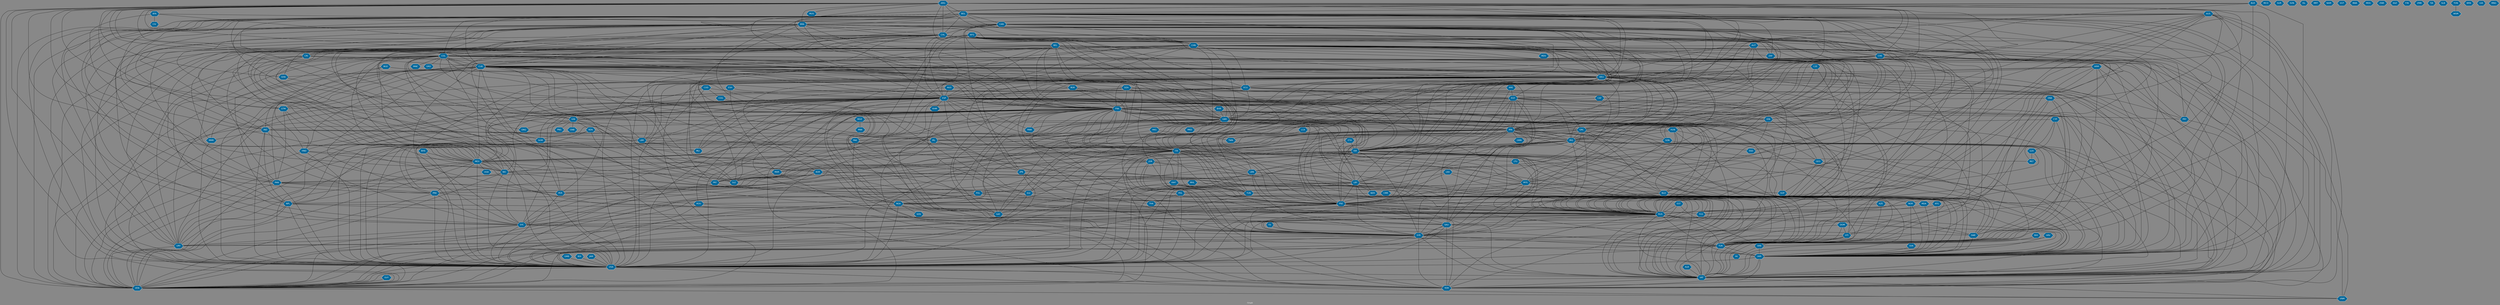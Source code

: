 // Countries together in item graph
graph {
	graph [bgcolor="#888888" fontcolor=white fontsize=12 label="Graph" outputorder=edgesfirst overlap=prism]
	node [color=white fillcolor="#006699" fontcolor=white fontname=Helvetica shape=hexagon style=filled]
	edge [arrowhead=open color=black fontcolor=white fontname=Courier fontsize=12]
		GRC [label=GRC]
		URY [label=URY]
		ARG [label=ARG]
		UKR [label=UKR]
		PRK [label=PRK]
		CHL [label=CHL]
		USA [label=USA]
		NGA [label=NGA]
		MEX [label=MEX]
		EGY [label=EGY]
		DEU [label=DEU]
		ESP [label=ESP]
		VAT [label=VAT]
		VEN [label=VEN]
		PAN [label=PAN]
		PSE [label=PSE]
		SYC [label=SYC]
		COL [label=COL]
		CUB [label=CUB]
		ITA [label=ITA]
		JPN [label=JPN]
		XK [label=XK]
		BOL [label=BOL]
		IRQ [label=IRQ]
		RUS [label=RUS]
		MCO [label=MCO]
		BRA [label=BRA]
		DOM [label=DOM]
		ISR [label=ISR]
		GBR [label=GBR]
		SYR [label=SYR]
		SLV [label=SLV]
		KWT [label=KWT]
		CHN [label=CHN]
		SAU [label=SAU]
		HKG [label=HKG]
		PRY [label=PRY]
		FRA [label=FRA]
		NIC [label=NIC]
		CRI [label=CRI]
		TUR [label=TUR]
		BEL [label=BEL]
		MLI [label=MLI]
		PRT [label=PRT]
		ECU [label=ECU]
		AUS [label=AUS]
		COD [label=COD]
		LBN [label=LBN]
		YEM [label=YEM]
		HND [label=HND]
		NPL [label=NPL]
		LBR [label=LBR]
		IRN [label=IRN]
		MYS [label=MYS]
		IRL [label=IRL]
		MAR [label=MAR]
		UGA [label=UGA]
		AUT [label=AUT]
		DZA [label=DZA]
		GMB [label=GMB]
		GTM [label=GTM]
		SWE [label=SWE]
		AFG [label=AFG]
		PAK [label=PAK]
		CAN [label=CAN]
		HUN [label=HUN]
		POL [label=POL]
		IND [label=IND]
		JOR [label=JOR]
		BDI [label=BDI]
		SDN [label=SDN]
		QAT [label=QAT]
		MOZ [label=MOZ]
		TUN [label=TUN]
		GUY [label=GUY]
		PER [label=PER]
		HTI [label=HTI]
		BGD [label=BGD]
		SUR [label=SUR]
		SLE [label=SLE]
		SVN [label=SVN]
		COG [label=COG]
		THA [label=THA]
		LKA [label=LKA]
		LBY [label=LBY]
		NLD [label=NLD]
		BGR [label=BGR]
		DNK [label=DNK]
		GIN [label=GIN]
		PNG [label=PNG]
		ARM [label=ARM]
		ROU [label=ROU]
		KEN [label=KEN]
		BLR [label=BLR]
		BFA [label=BFA]
		GNB [label=GNB]
		NER [label=NER]
		TWN [label=TWN]
		LCA [label=LCA]
		KOR [label=KOR]
		SOM [label=SOM]
		IDN [label=IDN]
		CMR [label=CMR]
		BHS [label=BHS]
		CHE [label=CHE]
		ISL [label=ISL]
		MRT [label=MRT]
		SRB [label=SRB]
		BIH [label=BIH]
		GEO [label=GEO]
		MMR [label=MMR]
		SEN [label=SEN]
		GNQ [label=GNQ]
		CAF [label=CAF]
		LTU [label=LTU]
		EST [label=EST]
		HRV [label=HRV]
		VNM [label=VNM]
		MNE [label=MNE]
		PHL [label=PHL]
		ETH [label=ETH]
		SSD [label=SSD]
		BHR [label=BHR]
		CZE [label=CZE]
		ALB [label=ALB]
		NAM [label=NAM]
		KHM [label=KHM]
		NOR [label=NOR]
		SVK [label=SVK]
		VUT [label=VUT]
		BWA [label=BWA]
		OMN [label=OMN]
		MDA [label=MDA]
		CYP [label=CYP]
		MKD [label=MKD]
		MDG [label=MDG]
		SGP [label=SGP]
		RWA [label=RWA]
		ZWE [label=ZWE]
		TCD [label=TCD]
		KAZ [label=KAZ]
		LUX [label=LUX]
		GHA [label=GHA]
		MLT [label=MLT]
		ZAF [label=ZAF]
		FIN [label=FIN]
		AZE [label=AZE]
		CIV [label=CIV]
		JAM [label=JAM]
		GRD [label=GRD]
		MUS [label=MUS]
		MWI [label=MWI]
		ARE [label=ARE]
		ZMB [label=ZMB]
		AGO [label=AGO]
		FJI [label=FJI]
		TJK [label=TJK]
		ATG [label=ATG]
		SLB [label=SLB]
		WSM [label=WSM]
		TON [label=TON]
		BRN [label=BRN]
		LVA [label=LVA]
		MNG [label=MNG]
		MDV [label=MDV]
		MHL [label=MHL]
		ESH [label=ESH]
			COL -- IRL [weight=1]
			CHL -- ITA [weight=1]
			ARG -- COL [weight=2]
			COL -- ECU [weight=11]
			FRA -- RUS [weight=38]
			COL -- VAT [weight=7]
			GIN -- USA [weight=2]
			AUT -- MEX [weight=1]
			USA -- VAT [weight=14]
			GRC -- USA [weight=8]
			CHN -- NPL [weight=2]
			FRA -- IRN [weight=8]
			CAF -- FRA [weight=1]
			CHN -- IRQ [weight=1]
			BRA -- ESP [weight=7]
			NIC -- RUS [weight=5]
			IDN -- MYS [weight=3]
			CUB -- HTI [weight=1]
			COD -- GIN [weight=1]
			CHE -- YEM [weight=3]
			ESP -- RWA [weight=2]
			CHE -- GBR [weight=1]
			GBR -- ISR [weight=3]
			ESP -- ROU [weight=1]
			CHL -- NIC [weight=1]
			CHN -- MEX [weight=5]
			CAN -- PSE [weight=1]
			ISR -- PER [weight=1]
			ESP -- SDN [weight=2]
			DZA -- TUN [weight=2]
			CHE -- USA [weight=1]
			ISR -- NLD [weight=1]
			BOL -- ESP [weight=4]
			CUB -- MYS [weight=1]
			CHN -- PRK [weight=7]
			BOL -- ECU [weight=6]
			ARG -- DEU [weight=5]
			BEL -- PSE [weight=1]
			FRA -- YEM [weight=5]
			USA -- YEM [weight=6]
			GRC -- NLD [weight=1]
			IRL -- VEN [weight=1]
			BHS -- MEX [weight=1]
			ARG -- URY [weight=5]
			AUS -- PAK [weight=1]
			BOL -- VNM [weight=1]
			VAT -- VNM [weight=1]
			AGO -- MYS [weight=1]
			MEX -- PRK [weight=2]
			CHE -- PRY [weight=1]
			COL -- PSE [weight=2]
			HUN -- UKR [weight=1]
			ITA -- TUN [weight=2]
			ROU -- USA [weight=1]
			CHL -- PSE [weight=1]
			KOR -- PRK [weight=29]
			NGA -- USA [weight=5]
			DZA -- UKR [weight=1]
			KOR -- USA [weight=4]
			CYP -- LUX [weight=1]
			BOL -- TUN [weight=1]
			CUB -- SDN [weight=1]
			NIC -- VAT [weight=1]
			EGY -- PSE [weight=32]
			GBR -- SLE [weight=3]
			DEU -- SWE [weight=1]
			ARG -- USA [weight=16]
			TUN -- VAT [weight=1]
			AFG -- IRQ [weight=1]
			CHN -- IDN [weight=1]
			IRN -- KOR [weight=1]
			SYR -- URY [weight=5]
			ARG -- IRN [weight=13]
			ESP -- UKR [weight=7]
			LKA -- MYS [weight=1]
			EGY -- YEM [weight=1]
			SLV -- USA [weight=3]
			KOR -- VAT [weight=6]
			LBY -- NER [weight=1]
			GRC -- IRL [weight=1]
			NLD -- UKR [weight=6]
			BRA -- GTM [weight=1]
			ARM -- UKR [weight=1]
			CAN -- CHN [weight=1]
			BEL -- BGR [weight=1]
			BEL -- UKR [weight=3]
			DZA -- PSE [weight=1]
			HND -- NIC [weight=2]
			LBY -- QAT [weight=2]
			SYC -- UKR [weight=6]
			DNK -- RUS [weight=1]
			CAN -- GBR [weight=1]
			BEL -- CUB [weight=2]
			LBN -- SYR [weight=22]
			RUS -- SRB [weight=2]
			TON -- WSM [weight=1]
			ESP -- MYS [weight=1]
			ESP -- SYR [weight=8]
			GRC -- UKR [weight=3]
			UKR -- USA [weight=48]
			AFG -- NOR [weight=1]
			CHL -- DEU [weight=3]
			IRN -- SYR [weight=10]
			ITA -- KWT [weight=1]
			BOL -- VAT [weight=29]
			ARE -- LBY [weight=1]
			ESP -- RUS [weight=4]
			ITA -- NGA [weight=1]
			KEN -- USA [weight=1]
			CHL -- VAT [weight=8]
			CRI -- PAN [weight=2]
			BOL -- ISR [weight=7]
			LCA -- TWN [weight=1]
			GEO -- RUS [weight=1]
			CHN -- NIC [weight=1]
			DZA -- EGY [weight=1]
			HTI -- URY [weight=1]
			IRN -- VAT [weight=1]
			IRN -- RUS [weight=23]
			LBY -- VEN [weight=1]
			EST -- UKR [weight=1]
			BOL -- PAN [weight=1]
			DEU -- PHL [weight=1]
			BOL -- CHN [weight=3]
			GBR -- SWE [weight=3]
			CHL -- NPL [weight=2]
			BEL -- COL [weight=1]
			DNK -- SAU [weight=2]
			PSE -- RUS [weight=1]
			DEU -- GRC [weight=65]
			DEU -- PRT [weight=1]
			ITA -- POL [weight=2]
			NLD -- USA [weight=1]
			FRA -- SYR [weight=16]
			CRI -- MEX [weight=1]
			MEX -- USA [weight=15]
			DEU -- PSE [weight=6]
			IRQ -- SYC [weight=1]
			CAN -- CUB [weight=6]
			ATG -- UKR [weight=1]
			CAN -- FRA [weight=1]
			SOM -- USA [weight=4]
			ITA -- NPL [weight=1]
			CHL -- GBR [weight=1]
			HND -- VEN [weight=1]
			DOM -- TUR [weight=1]
			NPL -- URY [weight=1]
			GTM -- PAN [weight=1]
			LBN -- LBY [weight=2]
			IND -- SYC [weight=2]
			NPL -- VEN [weight=11]
			KEN -- SOM [weight=5]
			POL -- RUS [weight=8]
			ECU -- EGY [weight=1]
			MEX -- VAT [weight=7]
			CHL -- RUS [weight=4]
			RUS -- SYC [weight=9]
			GBR -- USA [weight=19]
			IRN -- MEX [weight=1]
			MYS -- VEN [weight=1]
			DEU -- ECU [weight=3]
			LBN -- VAT [weight=1]
			GIN -- LBR [weight=4]
			GBR -- PRK [weight=2]
			EGY -- SYR [weight=4]
			PRK -- SYC [weight=2]
			AUS -- UKR [weight=1]
			SYR -- USA [weight=31]
			ISR -- JOR [weight=11]
			COL -- ISR [weight=1]
			CUB -- FRA [weight=16]
			GHA -- LBR [weight=1]
			PAN -- SLV [weight=1]
			ITA -- LBY [weight=11]
			ISR -- SYR [weight=14]
			GRC -- LTU [weight=1]
			HUN -- SRB [weight=1]
			MAR -- PRT [weight=1]
			IRQ -- USA [weight=62]
			CHN -- IRN [weight=3]
			CHE -- VAT [weight=2]
			GIN -- GNQ [weight=3]
			NOR -- SVK [weight=1]
			FRA -- IRQ [weight=22]
			BEL -- GBR [weight=1]
			BFA -- CAN [weight=1]
			BRA -- PRT [weight=2]
			BRA -- COL [weight=3]
			HUN -- POL [weight=1]
			ARG -- GBR [weight=9]
			BRA -- PRY [weight=1]
			DOM -- VAT [weight=2]
			ESP -- JOR [weight=1]
			DEU -- SOM [weight=1]
			BLR -- DEU [weight=9]
			RUS -- VAT [weight=2]
			AUS -- RUS [weight=3]
			DEU -- LBR [weight=1]
			BLR -- BOL [weight=4]
			BRA -- IRQ [weight=1]
			SYR -- VEN [weight=1]
			ARG -- GRC [weight=1]
			CAN -- TUR [weight=1]
			BEL -- GRC [weight=11]
			AUT -- USA [weight=1]
			BRA -- PSE [weight=1]
			GBR -- ITA [weight=9]
			ITA -- PRT [weight=1]
			COL -- USA [weight=8]
			POL -- UKR [weight=10]
			CHN -- MYS [weight=2]
			ESP -- ETH [weight=1]
			PRK -- RUS [weight=7]
			FRA -- POL [weight=2]
			HKG -- TWN [weight=1]
			BRA -- URY [weight=3]
			EGY -- TUR [weight=4]
			SWE -- UKR [weight=1]
			NPL -- USA [weight=2]
			IND -- NPL [weight=2]
			CAN -- CHL [weight=1]
			AUS -- IRN [weight=2]
			BRA -- DEU [weight=3]
			COL -- MEX [weight=4]
			COL -- TUR [weight=1]
			CUB -- MEX [weight=10]
			NGA -- VEN [weight=1]
			GTM -- HND [weight=1]
			CUB -- PAN [weight=24]
			PHL -- THA [weight=1]
			CUB -- TUR [weight=1]
			DEU -- MEX [weight=2]
			MEX -- VEN [weight=2]
			BRA -- VAT [weight=2]
			CAN -- USA [weight=3]
			BRA -- RUS [weight=3]
			GBR -- YEM [weight=1]
			NIC -- VEN [weight=6]
			URY -- USA [weight=17]
			BGD -- DEU [weight=1]
			CHN -- TUR [weight=1]
			GBR -- TUN [weight=2]
			CHL -- ECU [weight=3]
			KWT -- TUN [weight=6]
			LUX -- MLT [weight=1]
			CHN -- VAT [weight=4]
			IRL -- VAT [weight=1]
			CUB -- DEU [weight=1]
			IRN -- NIC [weight=1]
			FRA -- MAR [weight=3]
			PAK -- VAT [weight=1]
			KWT -- USA [weight=1]
			ESP -- QAT [weight=1]
			BRA -- ISR [weight=1]
			CHL -- CUB [weight=1]
			GUY -- VEN [weight=2]
			MEX -- SAU [weight=1]
			BOL -- IRL [weight=1]
			AGO -- ESP [weight=1]
			HRV -- SRB [weight=2]
			SYC -- USA [weight=3]
			CHE -- CUB [weight=2]
			NGA -- SYC [weight=1]
			KOR -- SLE [weight=1]
			AFG -- ESP [weight=1]
			ITA -- MLT [weight=1]
			ITA -- UKR [weight=6]
			EGY -- SYC [weight=2]
			BOL -- CUB [weight=7]
			DEU -- YEM [weight=1]
			TUR -- USA [weight=8]
			CHN -- ESP [weight=10]
			LBY -- TUR [weight=2]
			CUB -- IRN [weight=4]
			DEU -- ESP [weight=14]
			ISR -- LBN [weight=12]
			COL -- RUS [weight=2]
			GBR -- VAT [weight=1]
			ISR -- TUR [weight=3]
			ARG -- VEN [weight=6]
			NOR -- UKR [weight=1]
			BRA -- CRI [weight=2]
			CUB -- RUS [weight=15]
			PSE -- VEN [weight=12]
			CHL -- PER [weight=2]
			GBR -- MKD [weight=2]
			BEL -- USA [weight=2]
			ITA -- MAR [weight=1]
			COL -- CUB [weight=42]
			EGY -- QAT [weight=4]
			COD -- LBR [weight=1]
			ITA -- MEX [weight=1]
			COL -- FRA [weight=3]
			GRC -- SYR [weight=2]
			EGY -- VEN [weight=2]
			RUS -- SAU [weight=2]
			BRA -- GHA [weight=1]
			EGY -- ISR [weight=11]
			PAN -- PRK [weight=1]
			CAF -- TCD [weight=1]
			CRI -- CUB [weight=4]
			SAU -- SYR [weight=1]
			GBR -- HKG [weight=5]
			POL -- ROU [weight=1]
			CZE -- DEU [weight=1]
			GBR -- LBY [weight=6]
			IRQ -- RUS [weight=4]
			BOL -- KOR [weight=4]
			BLR -- UKR [weight=24]
			DEU -- EGY [weight=1]
			NLD -- RUS [weight=2]
			CUB -- NPL [weight=1]
			CHN -- JPN [weight=5]
			CHN -- VEN [weight=5]
			CUB -- LBR [weight=1]
			KWT -- SAU [weight=1]
			FRA -- SYC [weight=3]
			ATG -- RUS [weight=1]
			IRQ -- SAU [weight=3]
			IRQ -- SYR [weight=61]
			EGY -- RUS [weight=1]
			DEU -- VAT [weight=3]
			ISR -- USA [weight=22]
			ECU -- GBR [weight=2]
			CHN -- URY [weight=1]
			GIN -- SLE [weight=3]
			CZE -- GRC [weight=1]
			GBR -- RUS [weight=21]
			GTM -- MEX [weight=3]
			EGY -- IRQ [weight=1]
			NGA -- RUS [weight=1]
			ARM -- VAT [weight=2]
			MYS -- UKR [weight=28]
			AUT -- GRC [weight=1]
			CHL -- USA [weight=6]
			BOL -- MEX [weight=4]
			AUS -- IDN [weight=4]
			DZA -- MLI [weight=7]
			POL -- USA [weight=5]
			BOL -- USA [weight=7]
			ISR -- NOR [weight=1]
			ECU -- VAT [weight=4]
			GBR -- SYR [weight=10]
			USA -- VEN [weight=18]
			CUB -- ITA [weight=2]
			GIN -- PNG [weight=3]
			ISR -- PSE [weight=305]
			HND -- USA [weight=3]
			IND -- PAK [weight=2]
			BOL -- SYC [weight=1]
			GBR -- NGA [weight=3]
			ALB -- VAT [weight=4]
			PAN -- VEN [weight=5]
			ESP -- MLI [weight=2]
			IRL -- PSE [weight=1]
			GMB -- USA [weight=1]
			BOL -- PSE [weight=9]
			ESP -- FRA [weight=28]
			CAN -- SLE [weight=2]
			KWT -- PSE [weight=1]
			BRA -- ITA [weight=1]
			MHL -- POL [weight=1]
			TUR -- UKR [weight=1]
			DZA -- GBR [weight=1]
			AFG -- IRN [weight=1]
			CHN -- MMR [weight=1]
			CHN -- MDV [weight=1]
			ARG -- CHL [weight=10]
			DEU -- IRQ [weight=15]
			ESP -- TUN [weight=1]
			MDA -- UKR [weight=1]
			VAT -- VEN [weight=12]
			CUB -- PRK [weight=3]
			BEL -- HUN [weight=1]
			ETH -- LBY [weight=3]
			KEN -- SLE [weight=1]
			COL -- PAN [weight=6]
			BFA -- FRA [weight=1]
			BEL -- DEU [weight=2]
			CAN -- IRQ [weight=5]
			ESP -- IDN [weight=1]
			CUB -- MLI [weight=1]
			QAT -- TUR [weight=2]
			GBR -- SYC [weight=4]
			CHN -- SGP [weight=1]
			IRN -- SAU [weight=4]
			FRA -- NGA [weight=2]
			ISR -- SLV [weight=1]
			BOL -- RUS [weight=14]
			BLR -- FRA [weight=5]
			NGA -- SEN [weight=1]
			DEU -- SLE [weight=1]
			IRQ -- LBY [weight=4]
			DEU -- NGA [weight=1]
			FRA -- NPL [weight=1]
			FRA -- MYS [weight=1]
			ECU -- MEX [weight=1]
			ARG -- GHA [weight=1]
			IDN -- NLD [weight=1]
			JOR -- PSE [weight=6]
			JOR -- YEM [weight=1]
			BRA -- KOR [weight=2]
			ARG -- CHE [weight=6]
			ESP -- ITA [weight=3]
			DEU -- VEN [weight=5]
			ESP -- SLE [weight=1]
			GBR -- GRC [weight=3]
			RUS -- VEN [weight=6]
			BRA -- FRA [weight=4]
			MEX -- SLV [weight=1]
			PSE -- TUR [weight=3]
			ESP -- GIN [weight=1]
			CAN -- ISR [weight=1]
			BEL -- NLD [weight=2]
			CUB -- SYR [weight=1]
			BGR -- GRC [weight=1]
			ARG -- GTM [weight=1]
			ESP -- LBY [weight=5]
			PRT -- PSE [weight=1]
			NER -- NGA [weight=2]
			ARG -- BRA [weight=14]
			ESP -- KHM [weight=1]
			PSE -- SAU [weight=1]
			IRN -- OMN [weight=1]
			BOL -- FRA [weight=5]
			BFA -- CIV [weight=2]
			FRA -- VAT [weight=8]
			FRA -- TUR [weight=6]
			GBR -- NLD [weight=5]
			CAN -- RUS [weight=1]
			CHL -- SLV [weight=2]
			BEL -- SYR [weight=1]
			MDA -- RUS [weight=1]
			IRQ -- SWE [weight=1]
			LKA -- PHL [weight=4]
			IND -- IRQ [weight=1]
			CHN -- NGA [weight=1]
			IRQ -- ITA [weight=2]
			CHE -- UKR [weight=7]
			FRA -- QAT [weight=1]
			ECU -- ESP [weight=3]
			BEL -- RUS [weight=2]
			SLV -- VAT [weight=3]
			NIC -- PAN [weight=3]
			ISR -- VEN [weight=4]
			CUB -- USA [weight=170]
			ROU -- RUS [weight=2]
			SYC -- URY [weight=1]
			DNK -- FRA [weight=1]
			PAN -- USA [weight=14]
			SRB -- XK [weight=3]
			CHN -- VNM [weight=3]
			RUS -- YEM [weight=3]
			ITA -- SLE [weight=1]
			COD -- COG [weight=9]
			FRA -- PRT [weight=2]
			EGY -- VAT [weight=2]
			CYP -- GRC [weight=2]
			FRA -- UKR [weight=32]
			PER -- PSE [weight=1]
			ESP -- LBN [weight=4]
			FRA -- GIN [weight=1]
			FRA -- LBY [weight=5]
			FRA -- RWA [weight=4]
			CRI -- NIC [weight=5]
			BOL -- PRK [weight=1]
			CHN -- HKG [weight=17]
			HKG -- USA [weight=2]
			FRA -- IDN [weight=1]
			HUN -- USA [weight=1]
			ITA -- VEN [weight=4]
			MEX -- URY [weight=2]
			SYR -- TUR [weight=48]
			EGY -- FRA [weight=3]
			ARG -- BOL [weight=1]
			CHE -- RUS [weight=4]
			ITA -- LTU [weight=1]
			BRA -- TUR [weight=1]
			LBY -- SYR [weight=3]
			SAU -- YEM [weight=19]
			BRA -- IND [weight=1]
			CMR -- TCD [weight=1]
			GBR -- IRN [weight=4]
			NLD -- PSE [weight=1]
			CHE -- SYR [weight=2]
			ARM -- TUR [weight=7]
			BIH -- SRB [weight=3]
			BOL -- PER [weight=3]
			BOL -- TUR [weight=2]
			AFG -- GBR [weight=5]
			ESH -- MAR [weight=1]
			DEU -- GBR [weight=16]
			COD -- ESP [weight=1]
			GBR -- PRT [weight=1]
			ARG -- ESP [weight=6]
			KOR -- RUS [weight=1]
			BRA -- USA [weight=17]
			ARG -- VAT [weight=20]
			ESP -- IRN [weight=2]
			AUS -- IRQ [weight=3]
			IRN -- UKR [weight=3]
			BOL -- IND [weight=2]
			SYR -- VAT [weight=6]
			CHN -- DEU [weight=6]
			IRL -- SYC [weight=2]
			LBR -- USA [weight=2]
			FRA -- JOR [weight=3]
			GRC -- PRT [weight=2]
			CHN -- ISR [weight=1]
			CAN -- JPN [weight=1]
			CHN -- ZAF [weight=1]
			JOR -- SYR [weight=11]
			DOM -- HTI [weight=5]
			EST -- RUS [weight=1]
			NPL -- RUS [weight=1]
			VEN -- VNM [weight=1]
			MYS -- PHL [weight=2]
			ARM -- ISR [weight=1]
			LTU -- RUS [weight=2]
			PRK -- USA [weight=20]
			CHN -- CRI [weight=1]
			ARG -- CHN [weight=8]
			PAK -- YEM [weight=3]
			ARM -- DEU [weight=1]
			COL -- PER [weight=2]
			ESP -- MEX [weight=6]
			UKR -- YEM [weight=2]
			ARE -- NGA [weight=1]
			FRA -- GEO [weight=1]
			AUS -- EGY [weight=1]
			BGD -- MMR [weight=1]
			ESP -- PRT [weight=12]
			BDI -- USA [weight=1]
			BOL -- COL [weight=57]
			CUB -- GTM [weight=2]
			BOL -- PRY [weight=1]
			QAT -- USA [weight=1]
			ARM -- RUS [weight=2]
			AUS -- CAN [weight=1]
			ARG -- NIC [weight=1]
			HUN -- IRQ [weight=1]
			COL -- MNE [weight=1]
			BEL -- PAK [weight=1]
			AUS -- VAT [weight=1]
			FRA -- NER [weight=1]
			IND -- USA [weight=3]
			IRN -- SDN [weight=1]
			LKA -- USA [weight=2]
			SAU -- VEN [weight=1]
			CHN -- TWN [weight=4]
			ISR -- VAT [weight=8]
			ARG -- PSE [weight=2]
			ECU -- NIC [weight=1]
			CHE -- DEU [weight=1]
			NGA -- TCD [weight=5]
			CAN -- ESP [weight=1]
			DZA -- FRA [weight=6]
			ARG -- POL [weight=1]
			RUS -- TUR [weight=5]
			BOL -- CAN [weight=1]
			EGY -- USA [weight=4]
			IRN -- VEN [weight=4]
			CYP -- MLT [weight=1]
			SAU -- SWE [weight=3]
			CRI -- ECU [weight=2]
			GBR -- IRL [weight=8]
			GBR -- QAT [weight=1]
			COL -- JPN [weight=1]
			ARG -- FRA [weight=11]
			IRN -- URY [weight=3]
			KOR -- LBY [weight=1]
			BEL -- ITA [weight=3]
			HND -- MEX [weight=3]
			DEU -- SYC [weight=4]
			AUT -- CHE [weight=2]
			FRA -- MEX [weight=3]
			AUS -- BRA [weight=1]
			FRA -- GRC [weight=13]
			AUS -- DNK [weight=2]
			IRN -- PSE [weight=7]
			BGR -- SYR [weight=1]
			ISR -- RUS [weight=3]
			IRN -- YEM [weight=10]
			IDN -- SYC [weight=1]
			CUB -- HND [weight=1]
			TUN -- USA [weight=1]
			FRA -- PRK [weight=1]
			ISR -- SWE [weight=2]
			HRV -- UKR [weight=1]
			FRA -- USA [weight=21]
			JAM -- USA [weight=3]
			CUB -- SYC [weight=1]
			FRA -- KWT [weight=6]
			CHL -- IDN [weight=1]
			FRA -- GBR [weight=16]
			ITA -- TUR [weight=1]
			IRN -- IRQ [weight=23]
			GRC -- ITA [weight=7]
			BRA -- LBN [weight=1]
			MEX -- RUS [weight=2]
			ARG -- BEL [weight=1]
			BOL -- IRN [weight=2]
			ESP -- LBR [weight=5]
			HTI -- VAT [weight=1]
			ESP -- VEN [weight=16]
			CHL -- VEN [weight=7]
			BGR -- ESP [weight=3]
			AZE -- RUS [weight=1]
			CHE -- IRN [weight=4]
			AUS -- MYS [weight=2]
			BLR -- POL [weight=1]
			BOL -- UKR [weight=24]
			GIN -- GNB [weight=3]
			PAN -- PER [weight=1]
			IRQ -- JOR [weight=6]
			EGY -- IRN [weight=1]
			CHN -- PHL [weight=4]
			ETH -- ISR [weight=4]
			ARG -- ISR [weight=5]
			GRC -- VAT [weight=1]
			RUS -- UKR [weight=549]
			ITA -- USA [weight=3]
			JOR -- MAR [weight=1]
			AUT -- LBY [weight=1]
			IRN -- USA [weight=39]
			FRA -- PSE [weight=11]
			JOR -- JPN [weight=2]
			DEU -- QAT [weight=1]
			ESH -- ESP [weight=1]
			BRA -- SYC [weight=2]
			LBR -- UKR [weight=1]
			ESP -- USA [weight=9]
			CUB -- URY [weight=1]
			CHN -- KOR [weight=8]
			MHL -- UKR [weight=1]
			AFG -- QAT [weight=1]
			ARM -- FRA [weight=1]
			DEU -- URY [weight=2]
			FRA -- SLE [weight=2]
			DEU -- MYS [weight=1]
			LKA -- VAT [weight=9]
			BGD -- IND [weight=1]
			IRN -- TUR [weight=1]
			CHL -- CHN [weight=7]
			HTI -- TUR [weight=1]
			BHR -- GBR [weight=1]
			DEU -- UKR [weight=85]
			CRI -- USA [weight=1]
			BGR -- FRA [weight=2]
			EGY -- SAU [weight=2]
			ITA -- LBN [weight=3]
			IND -- MMR [weight=1]
			ARG -- MUS [weight=1]
			PSE -- QAT [weight=3]
			NPL -- VAT [weight=1]
			SYR -- YEM [weight=2]
			PSE -- SYR [weight=8]
			TUR -- VEN [weight=1]
			ESP -- SOM [weight=1]
			COL -- NIC [weight=2]
			SRB -- UKR [weight=2]
			PRK -- VEN [weight=3]
			HUN -- RUS [weight=2]
			DEU -- KOR [weight=1]
			DNK -- SWE [weight=1]
			CHL -- PAN [weight=3]
			CRI -- VAT [weight=1]
			COL -- GNQ [weight=2]
			CHL -- ZAF [weight=1]
			DEU -- TUR [weight=8]
			IRN -- PAN [weight=3]
			SDN -- SYR [weight=1]
			BFA -- ROU [weight=1]
			ARG -- MEX [weight=3]
			RUS -- USA [weight=54]
			LBN -- USA [weight=1]
			CHL -- MEX [weight=4]
			ESP -- HND [weight=1]
			ESP -- NIC [weight=2]
			FRA -- ITA [weight=14]
			CUB -- PRT [weight=3]
			PER -- USA [weight=1]
			BRA -- VEN [weight=8]
			CUB -- GIN [weight=1]
			CHN -- SYR [weight=2]
			COL -- GRD [weight=2]
			CHL -- HTI [weight=1]
			FRA -- ISR [weight=17]
			BRA -- CHN [weight=13]
			ESP -- GTM [weight=2]
			FRA -- MOZ [weight=1]
			IRQ -- TUR [weight=10]
			ARG -- CUB [weight=1]
			IRQ -- VAT [weight=9]
			ETH -- YEM [weight=3]
			ECU -- VEN [weight=1]
			PSE -- YEM [weight=1]
			NER -- TCD [weight=2]
			BGR -- TUR [weight=1]
			COL -- HND [weight=1]
			LBY -- RUS [weight=1]
			COL -- ESP [weight=9]
			ESP -- PSE [weight=12]
			BRA -- CUB [weight=11]
			ESP -- IND [weight=2]
			PHL -- VAT [weight=13]
			KEN -- LBR [weight=1]
			BOL -- SSD [weight=1]
			BRA -- ECU [weight=1]
			GBR -- PSE [weight=7]
			LUX -- PSE [weight=1]
			LBY -- VAT [weight=2]
			LBY -- TUN [weight=6]
			CYP -- TUR [weight=3]
			MYS -- USA [weight=4]
			IRQ -- ISR [weight=1]
			MYS -- RUS [weight=10]
			EGY -- ITA [weight=1]
			NIC -- USA [weight=1]
			AFG -- USA [weight=23]
			ARG -- RUS [weight=8]
			BOL -- DEU [weight=6]
			DEU -- TUN [weight=1]
			TUR -- VAT [weight=12]
			LBY -- USA [weight=3]
			CHL -- CRI [weight=1]
			ISR -- UKR [weight=1]
			MEX -- NIC [weight=1]
			PSE -- VAT [weight=14]
			DZA -- ESP [weight=1]
			CHE -- GTM [weight=1]
			IRN -- ISR [weight=38]
			BEL -- FRA [weight=6]
			CHL -- URY [weight=4]
			BOL -- ITA [weight=2]
			CHL -- ISR [weight=2]
			AUT -- DEU [weight=1]
			SDN -- SSD [weight=19]
			DZA -- QAT [weight=1]
			CUB -- SLE [weight=5]
			AGO -- VEN [weight=1]
			DEU -- JOR [weight=2]
			AUT -- IRN [weight=6]
			ARE -- EGY [weight=1]
			AUS -- YEM [weight=1]
			GBR -- MEX [weight=2]
			DEU -- SYR [weight=3]
			DEU -- PRY [weight=1]
			PSE -- URY [weight=1]
			CHN -- GRC [weight=2]
			LBY -- YEM [weight=1]
			FJI -- SYR [weight=2]
			AFG -- DEU [weight=3]
			PSE -- SWE [weight=5]
			BOL -- SDN [weight=1]
			MYS -- THA [weight=2]
			JOR -- LBN [weight=1]
			FRA -- MLI [weight=6]
			JPN -- USA [weight=1]
			KHM -- THA [weight=1]
			BRA -- MEX [weight=1]
			CHN -- USA [weight=17]
			BRA -- UKR [weight=1]
			ESP -- NGA [weight=5]
			GRC -- TUR [weight=4]
			COL -- DEU [weight=2]
			CHN -- GBR [weight=4]
			NOR -- RUS [weight=1]
			CHN -- COL [weight=2]
			BGD -- MYS [weight=1]
			RUS -- SYR [weight=18]
			BLR -- RUS [weight=15]
			DEU -- ITA [weight=10]
			GBR -- RWA [weight=3]
			CAN -- LBY [weight=1]
			NOR -- SYR [weight=1]
			ECU -- USA [weight=3]
			NLD -- TUR [weight=1]
			COL -- VEN [weight=23]
			FRA -- HTI [weight=2]
			AZE -- TUR [weight=1]
			ITA -- VAT [weight=25]
			CHN -- ECU [weight=5]
			URY -- VEN [weight=2]
			IRQ -- UKR [weight=3]
			CHL -- ESP [weight=5]
			FRA -- SAU [weight=1]
			EGY -- GBR [weight=1]
			LBN -- PSE [weight=1]
			CUB -- VAT [weight=20]
			GRC -- ISR [weight=2]
			PSE -- USA [weight=13]
			BRA -- CHE [weight=2]
			BRA -- PAN [weight=3]
			ESP -- GEO [weight=1]
			MAR -- SYR [weight=2]
			FRA -- PRY [weight=1]
			FRA -- VEN [weight=1]
			IDN -- SGP [weight=1]
			LBR -- MLI [weight=1]
			ESP -- VAT [weight=15]
			GBR -- IRQ [weight=18]
			GIN -- KEN [weight=1]
			CHN -- CUB [weight=8]
			COG -- SLV [weight=1]
			CMR -- NGA [weight=3]
			GRC -- RUS [weight=20]
			DEU -- FRA [weight=58]
			GRC -- IRQ [weight=1]
			CUB -- DZA [weight=8]
			ITA -- RUS [weight=7]
			GBR -- JOR [weight=1]
			PHL -- USA [weight=2]
			USA -- VNM [weight=1]
			CAN -- EGY [weight=1]
			PAK -- USA [weight=2]
			CRI -- GTM [weight=1]
			UKR -- VAT [weight=3]
			BRA -- IRN [weight=2]
			COL -- GIN [weight=2]
			ITA -- SYR [weight=1]
			BRA -- CHL [weight=4]
			BRA -- QAT [weight=1]
			DNK -- TUR [weight=2]
			KOR -- PER [weight=1]
			BOL -- VEN [weight=5]
			BGR -- ITA [weight=1]
			COL -- SYC [weight=3]
			MEX -- NPL [weight=1]
			PRT -- VEN [weight=1]
			CHL -- COL [weight=1]
			DEU -- RUS [weight=79]
			SYR -- UKR [weight=2]
			BOL -- HTI [weight=1]
			DEU -- IRN [weight=4]
			ESP -- SYC [weight=2]
			BIH -- VAT [weight=2]
			ESP -- NPL [weight=4]
			CHN -- UKR [weight=5]
			MOZ -- PRT [weight=1]
			AFG -- IND [weight=1]
			MMR -- USA [weight=1]
			LBR -- SLE [weight=3]
			ECU -- ISR [weight=4]
			GEO -- UKR [weight=1]
			CUB -- UKR [weight=2]
			ESP -- GBR [weight=15]
			SYC -- TUR [weight=3]
			MEX -- UGA [weight=1]
			EGY -- LBY [weight=8]
			COL -- URY [weight=1]
			MOZ -- MWI [weight=1]
			ARG -- NLD [weight=1]
			ARM -- AZE [weight=1]
			NGA -- SYR [weight=1]
			ITA -- YEM [weight=1]
			DEU -- ISR [weight=10]
			BHS -- USA [weight=1]
			ITA -- PSE [weight=2]
			CUB -- VEN [weight=21]
			CUB -- PER [weight=1]
			FRA -- URY [weight=1]
			ESP -- GRC [weight=24]
			PRY -- VAT [weight=1]
			ECU -- PSE [weight=1]
			JOR -- VAT [weight=3]
			BOL -- BRA [weight=4]
			MYS -- NLD [weight=7]
			AFG -- CHN [weight=2]
			BOL -- CHE [weight=1]
			CUB -- JPN [weight=1]
			ESP -- ISR [weight=5]
			FRA -- THA [weight=1]
			GIN -- RUS [weight=1]
			BOL -- ZAF [weight=1]
			IND -- RUS [weight=2]
			GBR -- TUR [weight=5]
			SOM -- YEM [weight=1]
			LBN -- VEN [weight=2]
			BRA -- IDN [weight=5]
			ESP -- SLV [weight=1]
			JPN -- SYR [weight=1]
			CUB -- POL [weight=1]
			MYS -- SGP [weight=2]
			AUS -- TUR [weight=2]
			GBR -- UKR [weight=19]
			CUB -- GHA [weight=1]
			CHN -- RUS [weight=24]
			SYC -- VEN [weight=3]
			SVK -- UKR [weight=3]
			ECU -- SYR [weight=1]
			JPN -- RUS [weight=1]
			DEU -- USA [weight=30]
			IRQ -- YEM [weight=1]
			PAK -- SAU [weight=2]
			ESP -- IRQ [weight=8]
			ESP -- MAR [weight=13]
			CUB -- GBR [weight=4]
			BOL -- CHL [weight=42]
			BEL -- ESP [weight=3]
			IRN -- PAK [weight=2]
			COL -- GBR [weight=2]
			GBR -- VEN [weight=5]
			DOM -- VEN [weight=1]
			RUS -- SWE [weight=2]
			GBR -- MYS [weight=2]
			FRA -- TUN [weight=6]
			CUB -- SLV [weight=2]
			AFG -- PAK [weight=6]
			EST -- USA [weight=1]
			CZE -- RUS [weight=1]
			VAT -- YEM [weight=1]
			CUB -- ESP [weight=22]
			IRN -- LBN [weight=2]
			LBY -- PSE [weight=1]
			SAU -- USA [weight=2]
}